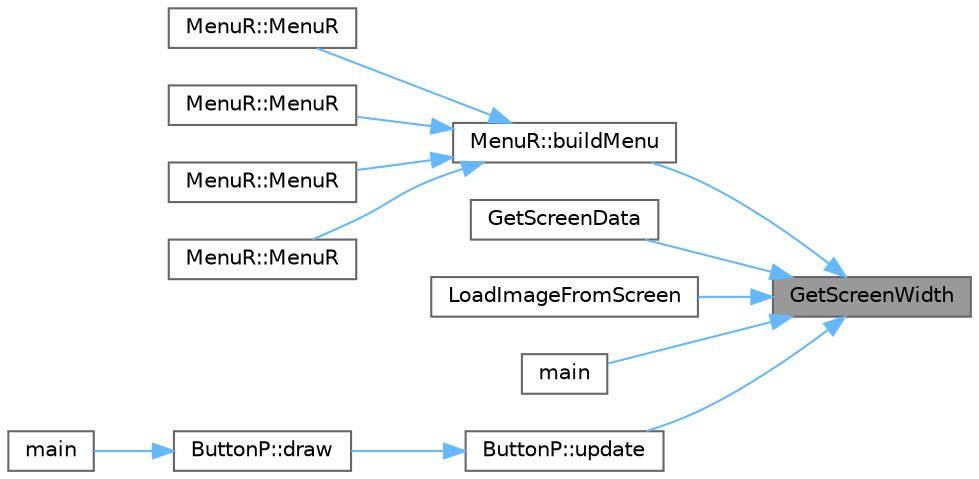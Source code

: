 digraph "GetScreenWidth"
{
 // LATEX_PDF_SIZE
  bgcolor="transparent";
  edge [fontname=Helvetica,fontsize=10,labelfontname=Helvetica,labelfontsize=10];
  node [fontname=Helvetica,fontsize=10,shape=box,height=0.2,width=0.4];
  rankdir="RL";
  Node1 [id="Node000001",label="GetScreenWidth",height=0.2,width=0.4,color="gray40", fillcolor="grey60", style="filled", fontcolor="black",tooltip=" "];
  Node1 -> Node2 [id="edge1_Node000001_Node000002",dir="back",color="steelblue1",style="solid",tooltip=" "];
  Node2 [id="Node000002",label="MenuR::buildMenu",height=0.2,width=0.4,color="grey40", fillcolor="white", style="filled",URL="$class_menu_r.html#a359f9159a82dc85df556df0efc0f6aef",tooltip=" "];
  Node2 -> Node3 [id="edge2_Node000002_Node000003",dir="back",color="steelblue1",style="solid",tooltip=" "];
  Node3 [id="Node000003",label="MenuR::MenuR",height=0.2,width=0.4,color="grey40", fillcolor="white", style="filled",URL="$class_menu_r.html#ae29b32f99bf50915f2957af544f1bc90",tooltip=" "];
  Node2 -> Node4 [id="edge3_Node000002_Node000004",dir="back",color="steelblue1",style="solid",tooltip=" "];
  Node4 [id="Node000004",label="MenuR::MenuR",height=0.2,width=0.4,color="grey40", fillcolor="white", style="filled",URL="$class_menu_r.html#a9a8376d94e082a4b6b8c8a48978b9f68",tooltip=" "];
  Node2 -> Node5 [id="edge4_Node000002_Node000005",dir="back",color="steelblue1",style="solid",tooltip=" "];
  Node5 [id="Node000005",label="MenuR::MenuR",height=0.2,width=0.4,color="grey40", fillcolor="white", style="filled",URL="$class_menu_r.html#a9225fa539486dd868765ed6833ffe9a1",tooltip=" "];
  Node2 -> Node6 [id="edge5_Node000002_Node000006",dir="back",color="steelblue1",style="solid",tooltip=" "];
  Node6 [id="Node000006",label="MenuR::MenuR",height=0.2,width=0.4,color="grey40", fillcolor="white", style="filled",URL="$class_menu_r.html#a547c0fba8ac33ec74d6f13e6e1bbd05f",tooltip=" "];
  Node1 -> Node7 [id="edge6_Node000001_Node000007",dir="back",color="steelblue1",style="solid",tooltip=" "];
  Node7 [id="Node000007",label="GetScreenData",height=0.2,width=0.4,color="grey40", fillcolor="white", style="filled",URL="$_old_2_classes_2lib_2raylib_2src_2textures_8c.html#ab41c0fd048fd3bd05561ef5c24b55cac",tooltip=" "];
  Node1 -> Node8 [id="edge7_Node000001_Node000008",dir="back",color="steelblue1",style="solid",tooltip=" "];
  Node8 [id="Node000008",label="LoadImageFromScreen",height=0.2,width=0.4,color="grey40", fillcolor="white", style="filled",URL="$_old_2_classes_2lib_2rtextures_8c.html#ac38aa7fed1c08d05e0ebee6b4b79b039",tooltip=" "];
  Node1 -> Node9 [id="edge8_Node000001_Node000009",dir="back",color="steelblue1",style="solid",tooltip=" "];
  Node9 [id="Node000009",label="main",height=0.2,width=0.4,color="grey40", fillcolor="white", style="filled",URL="$_classes_2lib_2_raylib_erosion_standalone-main_2src_2main_8cpp.html#a840291bc02cba5474a4cb46a9b9566fe",tooltip=" "];
  Node1 -> Node10 [id="edge9_Node000001_Node000010",dir="back",color="steelblue1",style="solid",tooltip=" "];
  Node10 [id="Node000010",label="ButtonP::update",height=0.2,width=0.4,color="grey40", fillcolor="white", style="filled",URL="$class_button_p.html#af231c8a75aee52a713218e011d90a08f",tooltip=" "];
  Node10 -> Node11 [id="edge10_Node000010_Node000011",dir="back",color="steelblue1",style="solid",tooltip=" "];
  Node11 [id="Node000011",label="ButtonP::draw",height=0.2,width=0.4,color="grey40", fillcolor="white", style="filled",URL="$class_button_p.html#aa1a1ece03d37ecb262fc04e5de64ce8c",tooltip=" "];
  Node11 -> Node12 [id="edge11_Node000011_Node000012",dir="back",color="steelblue1",style="solid",tooltip=" "];
  Node12 [id="Node000012",label="main",height=0.2,width=0.4,color="grey40", fillcolor="white", style="filled",URL="$lib_2_buttons_2src_2main_8cpp.html#ae66f6b31b5ad750f1fe042a706a4e3d4",tooltip=" "];
}
